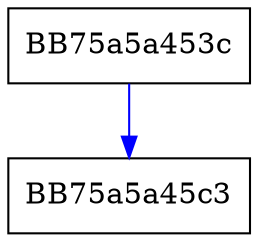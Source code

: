 digraph createInstance {
  node [shape="box"];
  graph [splines=ortho];
  BB75a5a453c -> BB75a5a45c3 [color="blue"];
}